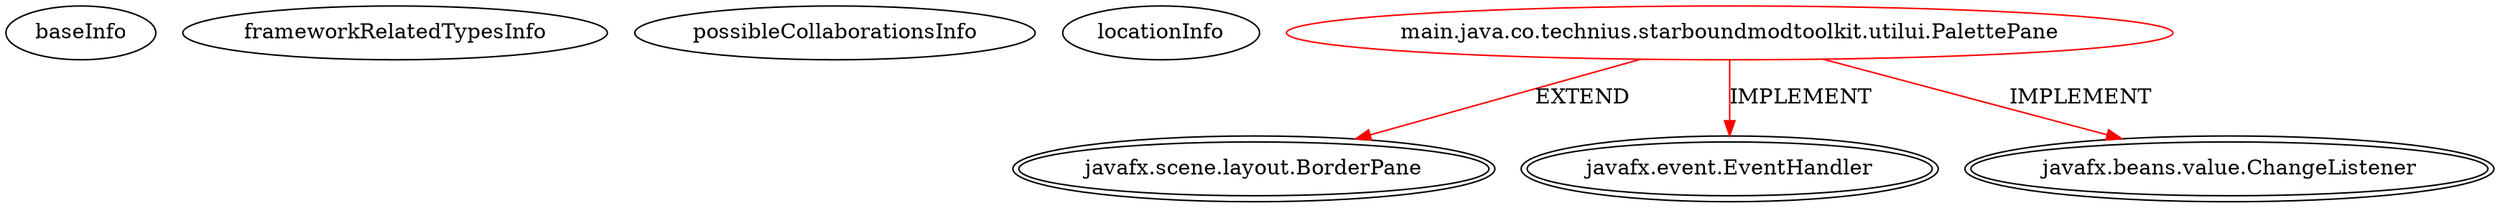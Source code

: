 digraph {
baseInfo[graphId=1461,category="extension_graph",isAnonymous=false,possibleRelation=false]
frameworkRelatedTypesInfo[0="javafx.scene.layout.BorderPane",1="javafx.event.EventHandler",2="javafx.beans.value.ChangeListener"]
possibleCollaborationsInfo[]
locationInfo[projectName="Technius-Starbound-Mod-Toolkit",filePath="/Technius-Starbound-Mod-Toolkit/Starbound-Mod-Toolkit-master/src/main/java/co/technius/starboundmodtoolkit/utilui/PalettePane.java",contextSignature="PalettePane",graphId="1461"]
0[label="main.java.co.technius.starboundmodtoolkit.utilui.PalettePane",vertexType="ROOT_CLIENT_CLASS_DECLARATION",isFrameworkType=false,color=red]
1[label="javafx.scene.layout.BorderPane",vertexType="FRAMEWORK_CLASS_TYPE",isFrameworkType=true,peripheries=2]
2[label="javafx.event.EventHandler",vertexType="FRAMEWORK_INTERFACE_TYPE",isFrameworkType=true,peripheries=2]
3[label="javafx.beans.value.ChangeListener",vertexType="FRAMEWORK_INTERFACE_TYPE",isFrameworkType=true,peripheries=2]
0->1[label="EXTEND",color=red]
0->2[label="IMPLEMENT",color=red]
0->3[label="IMPLEMENT",color=red]
}
